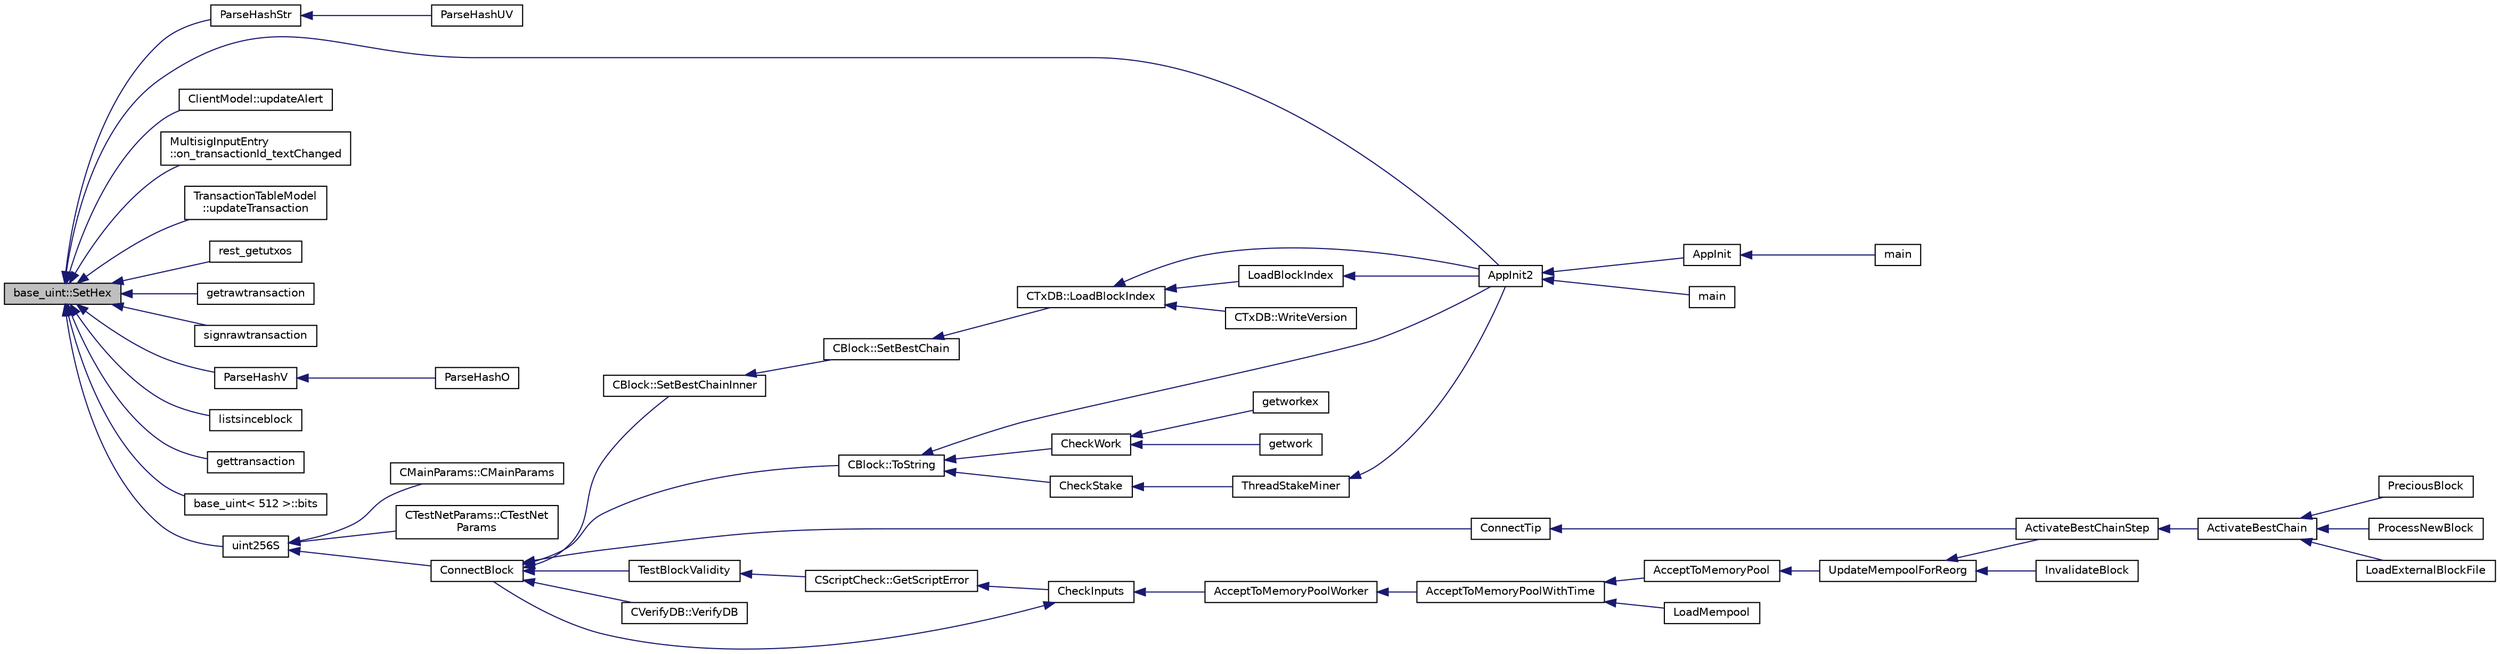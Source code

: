 digraph "base_uint::SetHex"
{
  edge [fontname="Helvetica",fontsize="10",labelfontname="Helvetica",labelfontsize="10"];
  node [fontname="Helvetica",fontsize="10",shape=record];
  rankdir="LR";
  Node572 [label="base_uint::SetHex",height=0.2,width=0.4,color="black", fillcolor="grey75", style="filled", fontcolor="black"];
  Node572 -> Node573 [dir="back",color="midnightblue",fontsize="10",style="solid",fontname="Helvetica"];
  Node573 [label="ParseHashStr",height=0.2,width=0.4,color="black", fillcolor="white", style="filled",URL="$da/d4a/core__read_8cpp.html#a88b7c3595e9fa53eace6500430611810"];
  Node573 -> Node574 [dir="back",color="midnightblue",fontsize="10",style="solid",fontname="Helvetica"];
  Node574 [label="ParseHashUV",height=0.2,width=0.4,color="black", fillcolor="white", style="filled",URL="$da/d4a/core__read_8cpp.html#abf8a6b32191a680bd70f3ef742ba14e4"];
  Node572 -> Node575 [dir="back",color="midnightblue",fontsize="10",style="solid",fontname="Helvetica"];
  Node575 [label="AppInit2",height=0.2,width=0.4,color="black", fillcolor="white", style="filled",URL="$d8/dc0/init_8h.html#a1a4c1bfbf6ba1db77e988b89b9cadfd3",tooltip="Initialize ion. "];
  Node575 -> Node576 [dir="back",color="midnightblue",fontsize="10",style="solid",fontname="Helvetica"];
  Node576 [label="AppInit",height=0.2,width=0.4,color="black", fillcolor="white", style="filled",URL="$d4/d35/iond_8cpp.html#ac59316b767e6984e1285f0531275286b"];
  Node576 -> Node577 [dir="back",color="midnightblue",fontsize="10",style="solid",fontname="Helvetica"];
  Node577 [label="main",height=0.2,width=0.4,color="black", fillcolor="white", style="filled",URL="$d4/d35/iond_8cpp.html#a0ddf1224851353fc92bfbff6f499fa97"];
  Node575 -> Node578 [dir="back",color="midnightblue",fontsize="10",style="solid",fontname="Helvetica"];
  Node578 [label="main",height=0.2,width=0.4,color="black", fillcolor="white", style="filled",URL="$d5/d2d/ion_8cpp.html#a0ddf1224851353fc92bfbff6f499fa97"];
  Node572 -> Node579 [dir="back",color="midnightblue",fontsize="10",style="solid",fontname="Helvetica"];
  Node579 [label="ClientModel::updateAlert",height=0.2,width=0.4,color="black", fillcolor="white", style="filled",URL="$df/d25/class_client_model.html#a16758b18ded91ceba202d6023cad4b51"];
  Node572 -> Node580 [dir="back",color="midnightblue",fontsize="10",style="solid",fontname="Helvetica"];
  Node580 [label="MultisigInputEntry\l::on_transactionId_textChanged",height=0.2,width=0.4,color="black", fillcolor="white", style="filled",URL="$d9/d3d/class_multisig_input_entry.html#a1cb42a240e71f999f06fbf7e4ffbc982"];
  Node572 -> Node581 [dir="back",color="midnightblue",fontsize="10",style="solid",fontname="Helvetica"];
  Node581 [label="TransactionTableModel\l::updateTransaction",height=0.2,width=0.4,color="black", fillcolor="white", style="filled",URL="$d7/dfe/class_transaction_table_model.html#a8de43b3c7ba0612304906eb5a2f51a06"];
  Node572 -> Node582 [dir="back",color="midnightblue",fontsize="10",style="solid",fontname="Helvetica"];
  Node582 [label="rest_getutxos",height=0.2,width=0.4,color="black", fillcolor="white", style="filled",URL="$d8/d04/rest_8cpp.html#a1e87e488337475c6260de93cbf181b31"];
  Node572 -> Node583 [dir="back",color="midnightblue",fontsize="10",style="solid",fontname="Helvetica"];
  Node583 [label="getrawtransaction",height=0.2,width=0.4,color="black", fillcolor="white", style="filled",URL="$dc/da8/rpcrawtransaction_8cpp.html#a12e1b8a05d99d1544e5343c2282cc55a"];
  Node572 -> Node584 [dir="back",color="midnightblue",fontsize="10",style="solid",fontname="Helvetica"];
  Node584 [label="signrawtransaction",height=0.2,width=0.4,color="black", fillcolor="white", style="filled",URL="$dc/da8/rpcrawtransaction_8cpp.html#aa0d151e35c0ad5ec82df451a833aeadb"];
  Node572 -> Node585 [dir="back",color="midnightblue",fontsize="10",style="solid",fontname="Helvetica"];
  Node585 [label="ParseHashV",height=0.2,width=0.4,color="black", fillcolor="white", style="filled",URL="$d6/d76/rpcserver_8cpp.html#ae00da5fd5abdf11d125f98190e599194"];
  Node585 -> Node586 [dir="back",color="midnightblue",fontsize="10",style="solid",fontname="Helvetica"];
  Node586 [label="ParseHashO",height=0.2,width=0.4,color="black", fillcolor="white", style="filled",URL="$d6/d76/rpcserver_8cpp.html#abe180100a0316998cd54a31cad5fabc7"];
  Node572 -> Node587 [dir="back",color="midnightblue",fontsize="10",style="solid",fontname="Helvetica"];
  Node587 [label="listsinceblock",height=0.2,width=0.4,color="black", fillcolor="white", style="filled",URL="$df/d1d/rpcwallet_8cpp.html#a53cf4975a89f414ef3bd180f6b4773cd"];
  Node572 -> Node588 [dir="back",color="midnightblue",fontsize="10",style="solid",fontname="Helvetica"];
  Node588 [label="gettransaction",height=0.2,width=0.4,color="black", fillcolor="white", style="filled",URL="$df/d1d/rpcwallet_8cpp.html#a845c15a1402787fcf2cc021111ea89f5"];
  Node572 -> Node589 [dir="back",color="midnightblue",fontsize="10",style="solid",fontname="Helvetica"];
  Node589 [label="base_uint\< 512 \>::bits",height=0.2,width=0.4,color="black", fillcolor="white", style="filled",URL="$da/df7/classbase__uint.html#afe1eacc0b592cf184ac8ee0446997fbe",tooltip="Returns the position of the highest bit set plus one, or zero if the value is zero. "];
  Node572 -> Node590 [dir="back",color="midnightblue",fontsize="10",style="solid",fontname="Helvetica"];
  Node590 [label="uint256S",height=0.2,width=0.4,color="black", fillcolor="white", style="filled",URL="$d5/d4d/uint256_8h.html#a52e679560cc1ebf68f878ed69e38f259"];
  Node590 -> Node591 [dir="back",color="midnightblue",fontsize="10",style="solid",fontname="Helvetica"];
  Node591 [label="CMainParams::CMainParams",height=0.2,width=0.4,color="black", fillcolor="white", style="filled",URL="$da/d94/class_c_main_params.html#ab7dfebf3c4dd5cc0ebdfabe1111056d6"];
  Node590 -> Node592 [dir="back",color="midnightblue",fontsize="10",style="solid",fontname="Helvetica"];
  Node592 [label="CTestNetParams::CTestNet\lParams",height=0.2,width=0.4,color="black", fillcolor="white", style="filled",URL="$d1/dfc/class_c_test_net_params.html#abbd5f6e3e94bc8abf99a5dfaff75374a"];
  Node590 -> Node593 [dir="back",color="midnightblue",fontsize="10",style="solid",fontname="Helvetica"];
  Node593 [label="ConnectBlock",height=0.2,width=0.4,color="black", fillcolor="white", style="filled",URL="$dd/d7d/validation_8cpp.html#afafbb35ee38b98e832fcb8b159942055",tooltip="Apply the effects of this block (with given index) on the UTXO set represented by coins..."];
  Node593 -> Node594 [dir="back",color="midnightblue",fontsize="10",style="solid",fontname="Helvetica"];
  Node594 [label="CBlock::SetBestChainInner",height=0.2,width=0.4,color="black", fillcolor="white", style="filled",URL="$d3/d51/class_c_block.html#a82c90ccbecf89a38ff56d8429514e2c2"];
  Node594 -> Node595 [dir="back",color="midnightblue",fontsize="10",style="solid",fontname="Helvetica"];
  Node595 [label="CBlock::SetBestChain",height=0.2,width=0.4,color="black", fillcolor="white", style="filled",URL="$d3/d51/class_c_block.html#a6e308b2d75d1cfc4a75eda36feb60ca1"];
  Node595 -> Node596 [dir="back",color="midnightblue",fontsize="10",style="solid",fontname="Helvetica"];
  Node596 [label="CTxDB::LoadBlockIndex",height=0.2,width=0.4,color="black", fillcolor="white", style="filled",URL="$d9/d8d/class_c_tx_d_b.html#abcb9df0821d996f811f6604b452a26a0"];
  Node596 -> Node575 [dir="back",color="midnightblue",fontsize="10",style="solid",fontname="Helvetica"];
  Node596 -> Node597 [dir="back",color="midnightblue",fontsize="10",style="solid",fontname="Helvetica"];
  Node597 [label="LoadBlockIndex",height=0.2,width=0.4,color="black", fillcolor="white", style="filled",URL="$d4/dbf/main_8h.html#a367f303d34b8a5501ac4d77bebab578c"];
  Node597 -> Node575 [dir="back",color="midnightblue",fontsize="10",style="solid",fontname="Helvetica"];
  Node596 -> Node598 [dir="back",color="midnightblue",fontsize="10",style="solid",fontname="Helvetica"];
  Node598 [label="CTxDB::WriteVersion",height=0.2,width=0.4,color="black", fillcolor="white", style="filled",URL="$d9/d8d/class_c_tx_d_b.html#aa30dbf235b1c229896097e1eb1ea9520"];
  Node593 -> Node599 [dir="back",color="midnightblue",fontsize="10",style="solid",fontname="Helvetica"];
  Node599 [label="CBlock::ToString",height=0.2,width=0.4,color="black", fillcolor="white", style="filled",URL="$d3/d51/class_c_block.html#a0e8a98f10831c00ae76b3a831c4804e5"];
  Node599 -> Node575 [dir="back",color="midnightblue",fontsize="10",style="solid",fontname="Helvetica"];
  Node599 -> Node600 [dir="back",color="midnightblue",fontsize="10",style="solid",fontname="Helvetica"];
  Node600 [label="CheckWork",height=0.2,width=0.4,color="black", fillcolor="white", style="filled",URL="$de/d13/miner_8h.html#aadd8a05aa6d8fae1c0f4daa5e971a12a",tooltip="Check mined proof-of-work block. "];
  Node600 -> Node601 [dir="back",color="midnightblue",fontsize="10",style="solid",fontname="Helvetica"];
  Node601 [label="getworkex",height=0.2,width=0.4,color="black", fillcolor="white", style="filled",URL="$d4/ddd/rpcmining_8cpp.html#aa40f86dc468a3f2ef4a3bba99e20a069"];
  Node600 -> Node602 [dir="back",color="midnightblue",fontsize="10",style="solid",fontname="Helvetica"];
  Node602 [label="getwork",height=0.2,width=0.4,color="black", fillcolor="white", style="filled",URL="$d4/ddd/rpcmining_8cpp.html#a356be62c93d38267a7da9e1cb644d547"];
  Node599 -> Node603 [dir="back",color="midnightblue",fontsize="10",style="solid",fontname="Helvetica"];
  Node603 [label="CheckStake",height=0.2,width=0.4,color="black", fillcolor="white", style="filled",URL="$de/d13/miner_8h.html#a68be4bcfa03b86095641eac5ca996fed",tooltip="Check mined proof-of-stake block. "];
  Node603 -> Node604 [dir="back",color="midnightblue",fontsize="10",style="solid",fontname="Helvetica"];
  Node604 [label="ThreadStakeMiner",height=0.2,width=0.4,color="black", fillcolor="white", style="filled",URL="$d6/de3/miner_8cpp.html#a31faece5ef0e403969b3d3debd79b352"];
  Node604 -> Node575 [dir="back",color="midnightblue",fontsize="10",style="solid",fontname="Helvetica"];
  Node593 -> Node605 [dir="back",color="midnightblue",fontsize="10",style="solid",fontname="Helvetica"];
  Node605 [label="ConnectTip",height=0.2,width=0.4,color="black", fillcolor="white", style="filled",URL="$dd/d7d/validation_8cpp.html#a6aed3630ddc1f0822daf257250d4799a",tooltip="Connect a new block to chainActive. "];
  Node605 -> Node606 [dir="back",color="midnightblue",fontsize="10",style="solid",fontname="Helvetica"];
  Node606 [label="ActivateBestChainStep",height=0.2,width=0.4,color="black", fillcolor="white", style="filled",URL="$dd/d7d/validation_8cpp.html#a4e2b817360d39dc766271f51fc146c96",tooltip="Try to make some progress towards making pindexMostWork the active block. "];
  Node606 -> Node607 [dir="back",color="midnightblue",fontsize="10",style="solid",fontname="Helvetica"];
  Node607 [label="ActivateBestChain",height=0.2,width=0.4,color="black", fillcolor="white", style="filled",URL="$db/d38/validation_8h.html#a81d9ced51eb72d4df66abddb00318b64",tooltip="Find the best known block, and make it the tip of the block chain. "];
  Node607 -> Node608 [dir="back",color="midnightblue",fontsize="10",style="solid",fontname="Helvetica"];
  Node608 [label="PreciousBlock",height=0.2,width=0.4,color="black", fillcolor="white", style="filled",URL="$db/d38/validation_8h.html#a04e493dc156338a1b2f457f7a7feaaa9",tooltip="Mark a block as precious and reorganize. "];
  Node607 -> Node609 [dir="back",color="midnightblue",fontsize="10",style="solid",fontname="Helvetica"];
  Node609 [label="ProcessNewBlock",height=0.2,width=0.4,color="black", fillcolor="white", style="filled",URL="$db/d38/validation_8h.html#a290fce59049c0951b8eb73f0129bf6f0",tooltip="Process an incoming block. "];
  Node607 -> Node610 [dir="back",color="midnightblue",fontsize="10",style="solid",fontname="Helvetica"];
  Node610 [label="LoadExternalBlockFile",height=0.2,width=0.4,color="black", fillcolor="white", style="filled",URL="$db/d38/validation_8h.html#a2233339a13d09038cf2e46f4d0144be4",tooltip="Import blocks from an external file. "];
  Node593 -> Node611 [dir="back",color="midnightblue",fontsize="10",style="solid",fontname="Helvetica"];
  Node611 [label="TestBlockValidity",height=0.2,width=0.4,color="black", fillcolor="white", style="filled",URL="$db/d38/validation_8h.html#a12c39e969c9077605ae8a91730fb78d3",tooltip="Check a block is completely valid from start to finish (only works on top of our current best block..."];
  Node611 -> Node612 [dir="back",color="midnightblue",fontsize="10",style="solid",fontname="Helvetica"];
  Node612 [label="CScriptCheck::GetScriptError",height=0.2,width=0.4,color="black", fillcolor="white", style="filled",URL="$df/d12/class_c_script_check.html#a1340496c37e521c253606b5957173afd"];
  Node612 -> Node613 [dir="back",color="midnightblue",fontsize="10",style="solid",fontname="Helvetica"];
  Node613 [label="CheckInputs",height=0.2,width=0.4,color="black", fillcolor="white", style="filled",URL="$dd/d7d/validation_8cpp.html#a48897c72856156ef5606fc27fe1954f3",tooltip="Check whether all inputs of this transaction are valid (no double spends, scripts & sigs..."];
  Node613 -> Node614 [dir="back",color="midnightblue",fontsize="10",style="solid",fontname="Helvetica"];
  Node614 [label="AcceptToMemoryPoolWorker",height=0.2,width=0.4,color="black", fillcolor="white", style="filled",URL="$dd/d7d/validation_8cpp.html#a274b0623037c72315662a07ecf760176"];
  Node614 -> Node615 [dir="back",color="midnightblue",fontsize="10",style="solid",fontname="Helvetica"];
  Node615 [label="AcceptToMemoryPoolWithTime",height=0.2,width=0.4,color="black", fillcolor="white", style="filled",URL="$dd/d7d/validation_8cpp.html#a7e5d2eb678cdda338b2dc803a2d4999f",tooltip="(try to) add transaction to memory pool with a specified acceptance time "];
  Node615 -> Node616 [dir="back",color="midnightblue",fontsize="10",style="solid",fontname="Helvetica"];
  Node616 [label="AcceptToMemoryPool",height=0.2,width=0.4,color="black", fillcolor="white", style="filled",URL="$db/d38/validation_8h.html#a25cdf856fb2107e0e96fd6bf4c0619cb",tooltip="(try to) add transaction to memory pool plTxnReplaced will be appended to with all transactions repla..."];
  Node616 -> Node617 [dir="back",color="midnightblue",fontsize="10",style="solid",fontname="Helvetica"];
  Node617 [label="UpdateMempoolForReorg",height=0.2,width=0.4,color="black", fillcolor="white", style="filled",URL="$dd/d7d/validation_8cpp.html#aaa1204b724d7b62f09ef22df4c6a592d"];
  Node617 -> Node606 [dir="back",color="midnightblue",fontsize="10",style="solid",fontname="Helvetica"];
  Node617 -> Node618 [dir="back",color="midnightblue",fontsize="10",style="solid",fontname="Helvetica"];
  Node618 [label="InvalidateBlock",height=0.2,width=0.4,color="black", fillcolor="white", style="filled",URL="$db/d38/validation_8h.html#adf70cddb5b3b3218a7f22da08dc4a456",tooltip="Mark a block as invalid. "];
  Node615 -> Node619 [dir="back",color="midnightblue",fontsize="10",style="solid",fontname="Helvetica"];
  Node619 [label="LoadMempool",height=0.2,width=0.4,color="black", fillcolor="white", style="filled",URL="$db/d38/validation_8h.html#adea951730b49ef41e5390df5be8d3f1b",tooltip="Load the mempool from disk. "];
  Node613 -> Node593 [dir="back",color="midnightblue",fontsize="10",style="solid",fontname="Helvetica"];
  Node593 -> Node620 [dir="back",color="midnightblue",fontsize="10",style="solid",fontname="Helvetica"];
  Node620 [label="CVerifyDB::VerifyDB",height=0.2,width=0.4,color="black", fillcolor="white", style="filled",URL="$d7/da0/class_c_verify_d_b.html#af12e07230f20d23cf01d417d0e785c49"];
}
